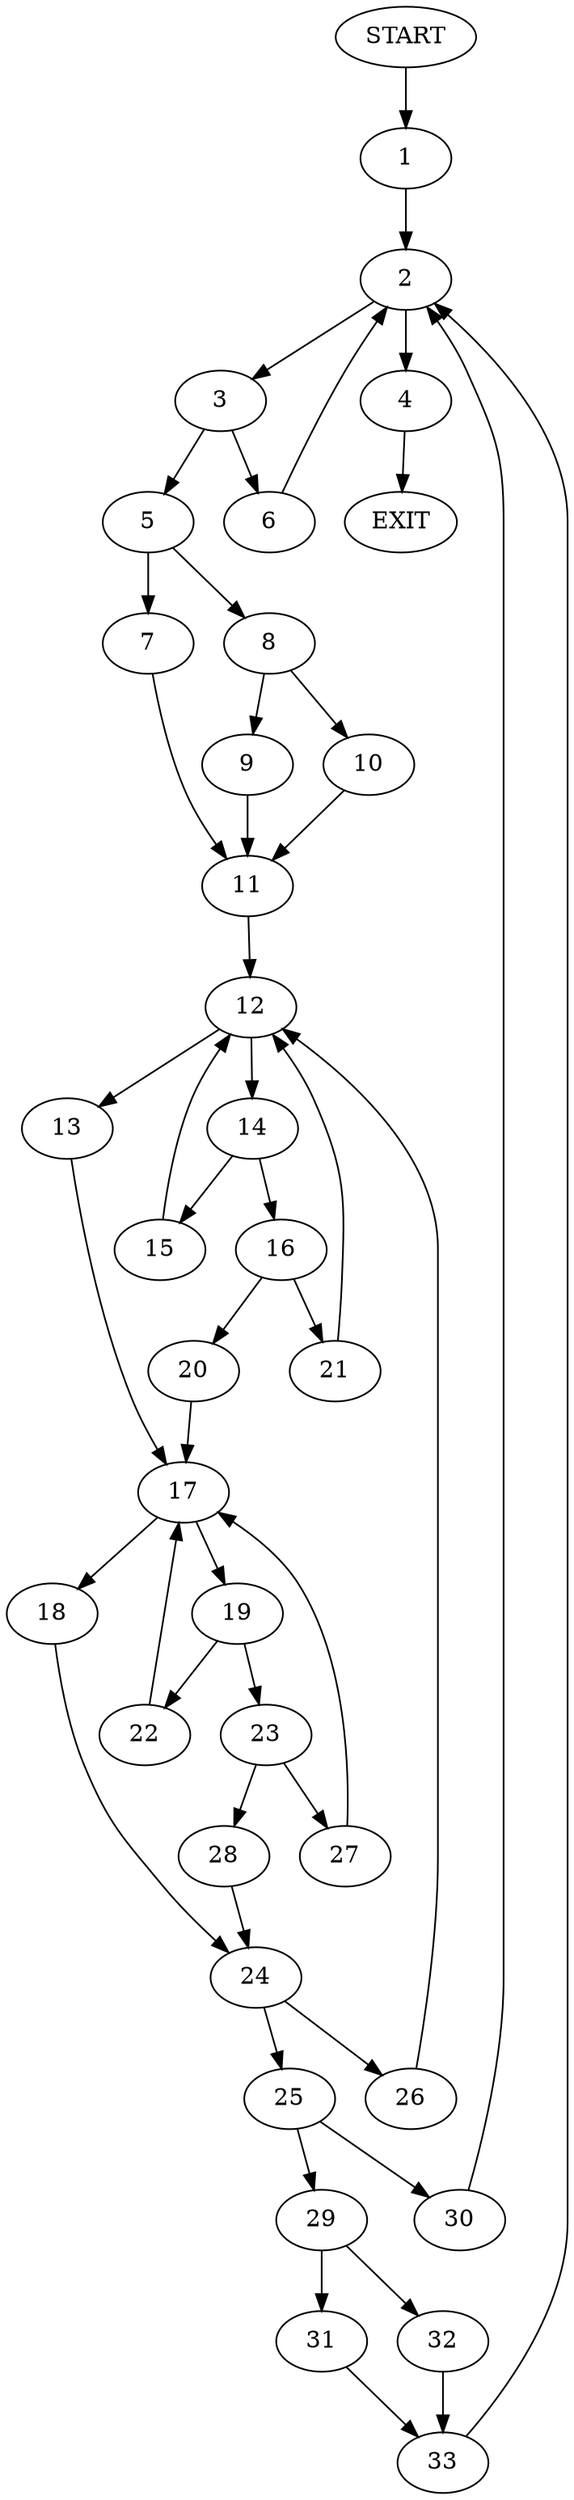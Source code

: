 digraph {
0 [label="START"]
34 [label="EXIT"]
0 -> 1
1 -> 2
2 -> 3
2 -> 4
3 -> 5
3 -> 6
4 -> 34
5 -> 7
5 -> 8
6 -> 2
8 -> 9
8 -> 10
7 -> 11
11 -> 12
10 -> 11
9 -> 11
12 -> 13
12 -> 14
14 -> 15
14 -> 16
13 -> 17
17 -> 18
17 -> 19
16 -> 20
16 -> 21
15 -> 12
20 -> 17
21 -> 12
19 -> 22
19 -> 23
18 -> 24
24 -> 25
24 -> 26
22 -> 17
23 -> 27
23 -> 28
28 -> 24
27 -> 17
25 -> 29
25 -> 30
26 -> 12
29 -> 31
29 -> 32
30 -> 2
31 -> 33
32 -> 33
33 -> 2
}

